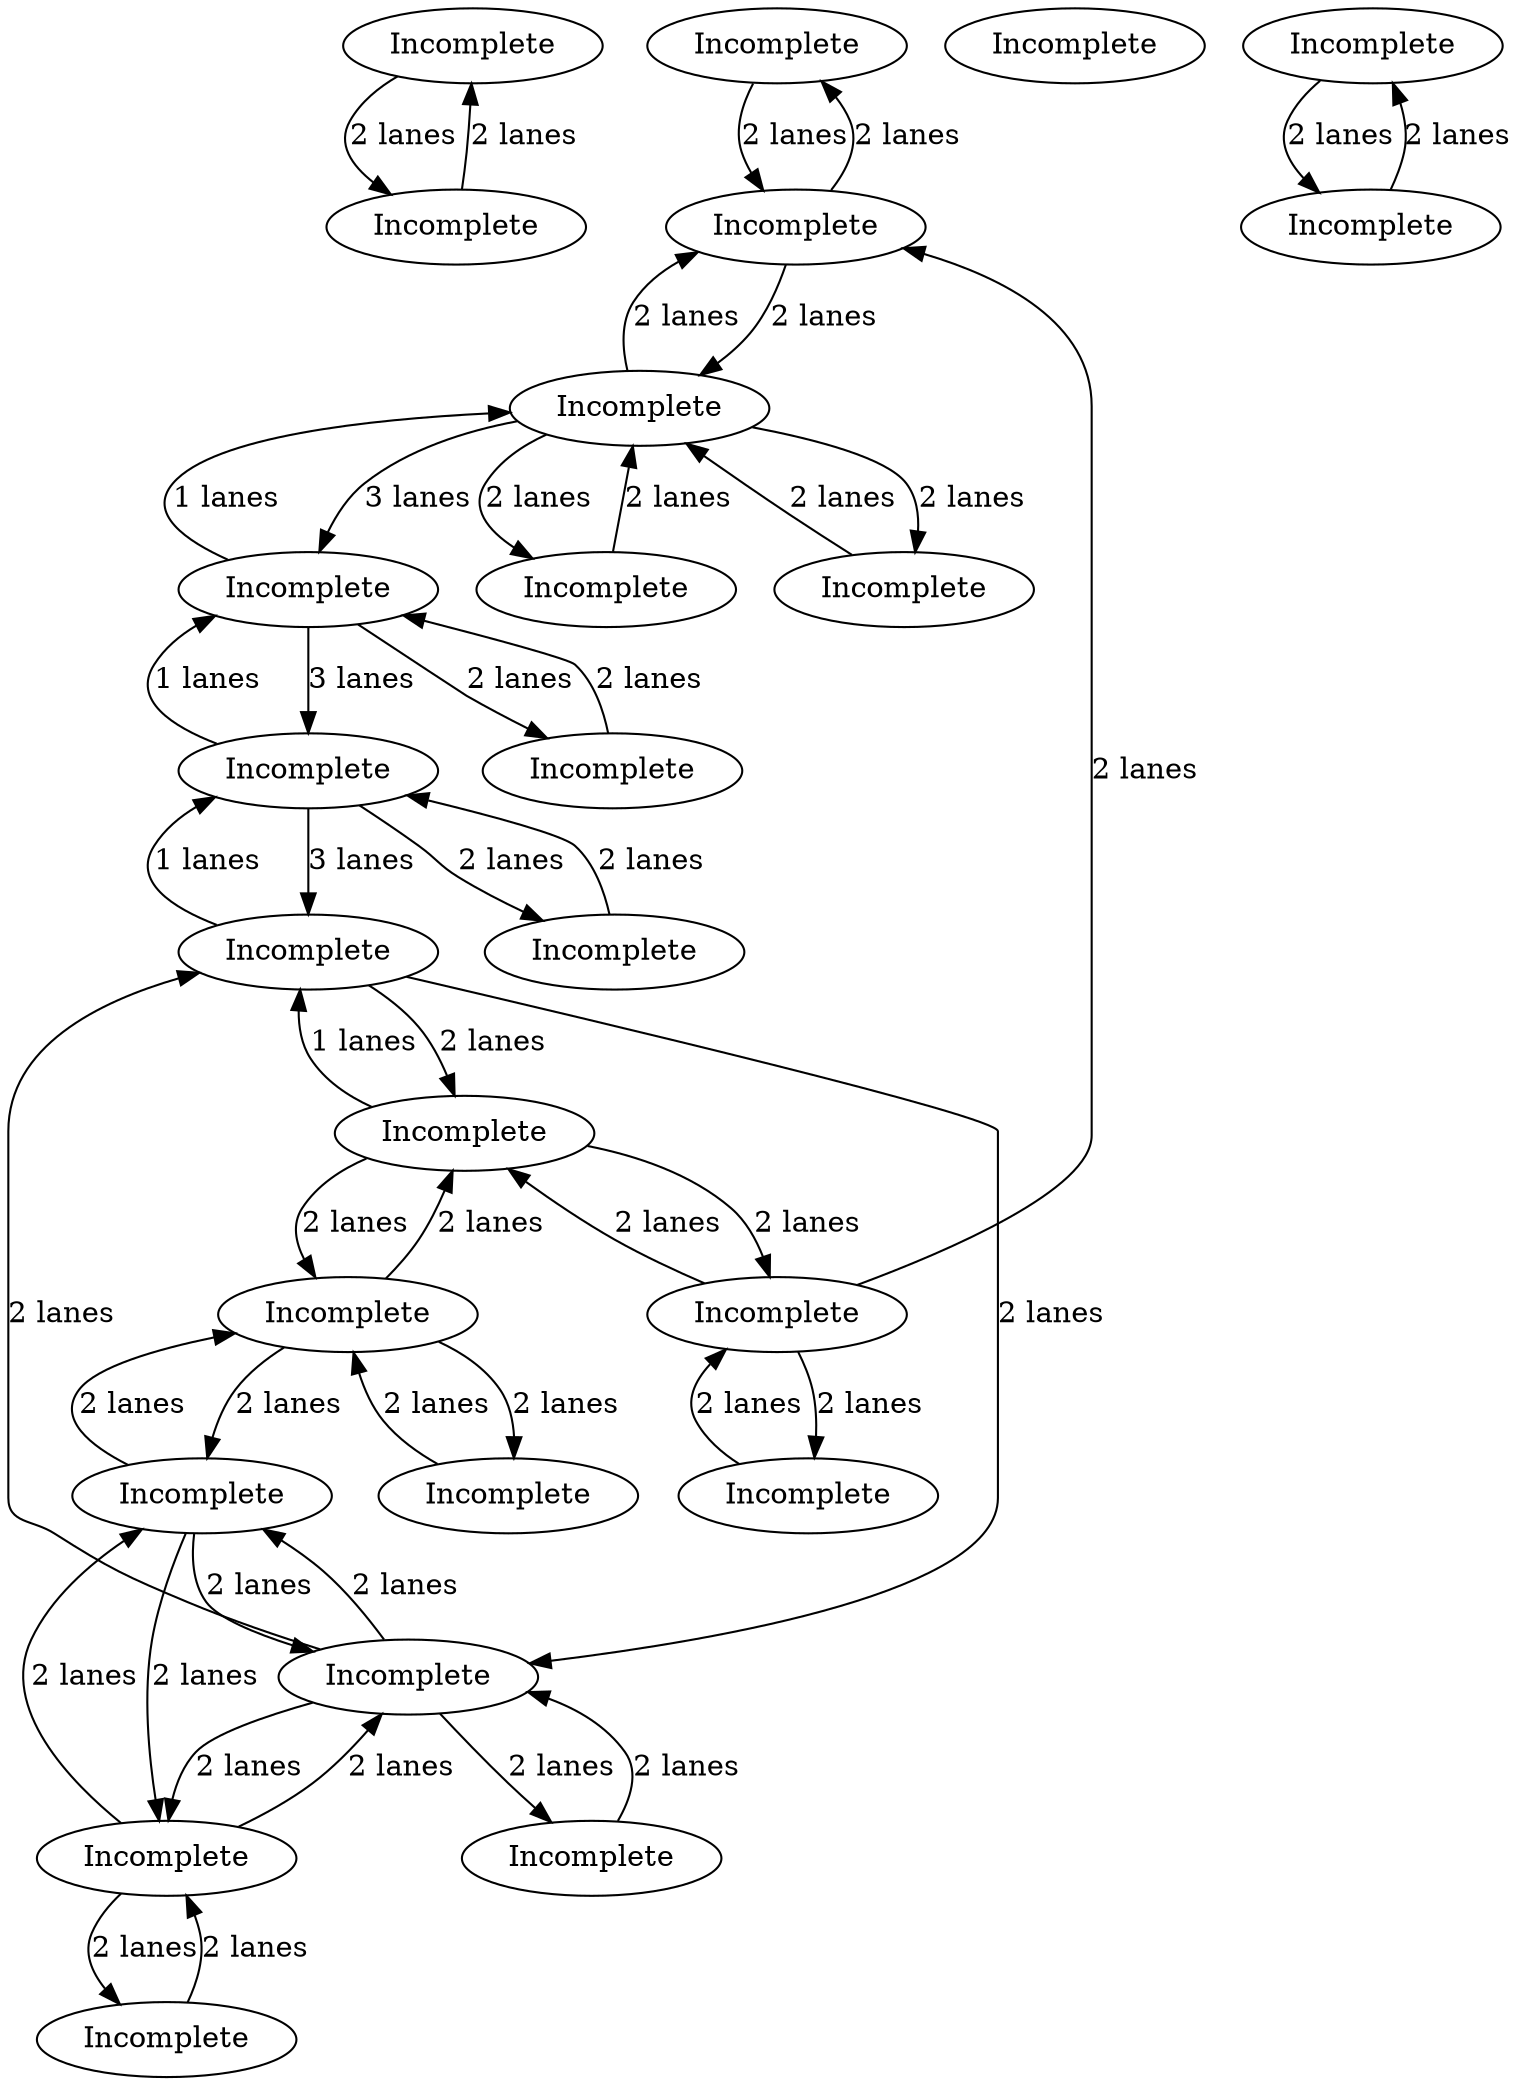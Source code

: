 digraph {
    0 [ label = "Incomplete" ]
    1 [ label = "Incomplete" ]
    2 [ label = "Incomplete" ]
    3 [ label = "Incomplete" ]
    4 [ label = "Incomplete" ]
    5 [ label = "Incomplete" ]
    6 [ label = "Incomplete" ]
    7 [ label = "Incomplete" ]
    8 [ label = "Incomplete" ]
    9 [ label = "Incomplete" ]
    10 [ label = "Incomplete" ]
    11 [ label = "Incomplete" ]
    12 [ label = "Incomplete" ]
    13 [ label = "Incomplete" ]
    14 [ label = "Incomplete" ]
    15 [ label = "Incomplete" ]
    16 [ label = "Incomplete" ]
    17 [ label = "Incomplete" ]
    18 [ label = "Incomplete" ]
    19 [ label = "Incomplete" ]
    20 [ label = "Incomplete" ]
    21 [ label = "Incomplete" ]
    22 [ label = "Incomplete" ]
    23 [ label = "Incomplete" ]
    24 [ label = "Incomplete" ]
    1 -> 24 [ label = "2 lanes" ]
    24 -> 1 [ label = "2 lanes" ]
    24 -> 2 [ label = "2 lanes" ]
    2 -> 24 [ label = "2 lanes" ]
    2 -> 17 [ label = "2 lanes" ]
    17 -> 2 [ label = "2 lanes" ]
    10 -> 20 [ label = "2 lanes" ]
    20 -> 10 [ label = "2 lanes" ]
    20 -> 23 [ label = "2 lanes" ]
    23 -> 20 [ label = "2 lanes" ]
    5 -> 8 [ label = "2 lanes" ]
    8 -> 5 [ label = "2 lanes" ]
    8 -> 16 [ label = "2 lanes" ]
    16 -> 8 [ label = "2 lanes" ]
    16 -> 9 [ label = "2 lanes" ]
    9 -> 16 [ label = "2 lanes" ]
    7 -> 21 [ label = "2 lanes" ]
    21 -> 7 [ label = "2 lanes" ]
    10 -> 5 [ label = "2 lanes" ]
    5 -> 10 [ label = "2 lanes" ]
    21 -> 10 [ label = "2 lanes" ]
    10 -> 21 [ label = "2 lanes" ]
    11 -> 0 [ label = "2 lanes" ]
    0 -> 11 [ label = "2 lanes" ]
    6 -> 14 [ label = "2 lanes" ]
    14 -> 6 [ label = "2 lanes" ]
    13 -> 15 [ label = "2 lanes" ]
    15 -> 13 [ label = "2 lanes" ]
    8 -> 22 [ label = "1 lanes" ]
    22 -> 8 [ label = "2 lanes" ]
    5 -> 12 [ label = "2 lanes" ]
    12 -> 5 [ label = "2 lanes" ]
    19 -> 18 [ label = "2 lanes" ]
    18 -> 19 [ label = "2 lanes" ]
    20 -> 21 [ label = "2 lanes" ]
    21 -> 20 [ label = "2 lanes" ]
    21 -> 22 [ label = "2 lanes" ]
    22 -> 21 [ label = "2 lanes" ]
    6 -> 2 [ label = "1 lanes" ]
    2 -> 6 [ label = "3 lanes" ]
    15 -> 6 [ label = "1 lanes" ]
    6 -> 15 [ label = "3 lanes" ]
    22 -> 15 [ label = "1 lanes" ]
    15 -> 22 [ label = "3 lanes" ]
    16 -> 24 [ label = "2 lanes" ]
    2 -> 3 [ label = "2 lanes" ]
    3 -> 2 [ label = "2 lanes" ]
}
